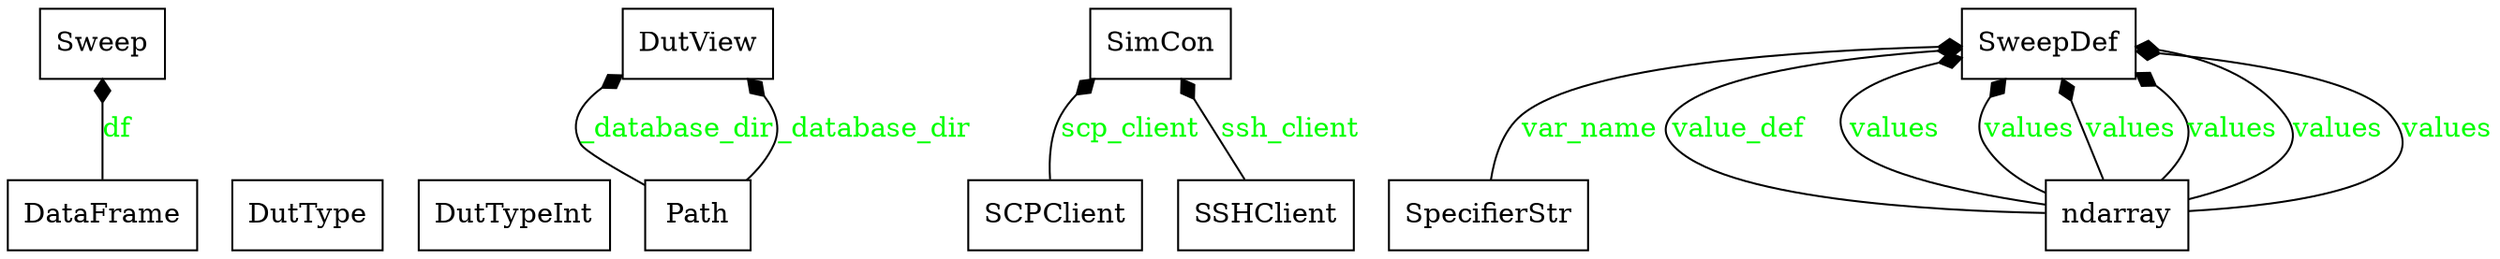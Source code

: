 digraph "classes_sim_con" {
rankdir=BT
charset="utf-8"
"DMT.core.data_frame.DataFrame" [color="black", fontcolor="black", label="DataFrame", shape="record", style="solid"];
"/home/mario/Documents/work/dmt/dmt/DMT_core_pkg/DMT/core/dut_type.py.DutType" [color="black", fontcolor="black", label="DutType", shape="record", style="solid"];
"/home/mario/Documents/work/dmt/dmt/DMT_core_pkg/DMT/core/dut_type.py.DutTypeInt" [color="black", fontcolor="black", label="DutTypeInt", shape="record", style="solid"];
"/home/mario/Documents/work/dmt/dmt/DMT_core_pkg/DMT/core/dut_view.py.DutView" [color="black", fontcolor="black", label="DutView", shape="record", style="solid"];
"pathlib.Path" [color="black", fontcolor="black", label="Path", shape="record", style="solid"];
"scp.SCPClient" [color="black", fontcolor="black", label="SCPClient", shape="record", style="solid"];
"paramiko.client.SSHClient" [color="black", fontcolor="black", label="SSHClient", shape="record", style="solid"];
"/home/mario/Documents/work/dmt/dmt/DMT_core_pkg/DMT/core/sim_con.py.SimCon" [color="black", fontcolor="black", label="SimCon", shape="record", style="solid"];
"DMT.core.naming.SpecifierStr" [color="black", fontcolor="black", label="SpecifierStr", shape="record", style="solid"];
"/home/mario/Documents/work/dmt/dmt/DMT_core_pkg/DMT/core/sweep.py.Sweep" [color="black", fontcolor="black", label="Sweep", shape="record", style="solid"];
"/home/mario/Documents/work/dmt/dmt/DMT_core_pkg/DMT/core/sweep.py.SweepDef" [color="black", fontcolor="black", label="SweepDef", shape="record", style="solid"];
".ndarray" [color="black", fontcolor="black", label="ndarray", shape="record", style="solid"];
".ndarray" [color="black", fontcolor="black", label="ndarray", shape="record", style="solid"];
".ndarray" [color="black", fontcolor="black", label="ndarray", shape="record", style="solid"];
".ndarray" [color="black", fontcolor="black", label="ndarray", shape="record", style="solid"];
".ndarray" [color="black", fontcolor="black", label="ndarray", shape="record", style="solid"];
".ndarray" [color="black", fontcolor="black", label="ndarray", shape="record", style="solid"];
".ndarray" [color="black", fontcolor="black", label="ndarray", shape="record", style="solid"];
".ndarray" -> "/home/mario/Documents/work/dmt/dmt/DMT_core_pkg/DMT/core/sweep.py.SweepDef" [arrowhead="diamond", arrowtail="none", fontcolor="green", label="value_def", style="solid"];
".ndarray" -> "/home/mario/Documents/work/dmt/dmt/DMT_core_pkg/DMT/core/sweep.py.SweepDef" [arrowhead="diamond", arrowtail="none", fontcolor="green", label="values", style="solid"];
".ndarray" -> "/home/mario/Documents/work/dmt/dmt/DMT_core_pkg/DMT/core/sweep.py.SweepDef" [arrowhead="diamond", arrowtail="none", fontcolor="green", label="values", style="solid"];
".ndarray" -> "/home/mario/Documents/work/dmt/dmt/DMT_core_pkg/DMT/core/sweep.py.SweepDef" [arrowhead="diamond", arrowtail="none", fontcolor="green", label="values", style="solid"];
".ndarray" -> "/home/mario/Documents/work/dmt/dmt/DMT_core_pkg/DMT/core/sweep.py.SweepDef" [arrowhead="diamond", arrowtail="none", fontcolor="green", label="values", style="solid"];
".ndarray" -> "/home/mario/Documents/work/dmt/dmt/DMT_core_pkg/DMT/core/sweep.py.SweepDef" [arrowhead="diamond", arrowtail="none", fontcolor="green", label="values", style="solid"];
".ndarray" -> "/home/mario/Documents/work/dmt/dmt/DMT_core_pkg/DMT/core/sweep.py.SweepDef" [arrowhead="diamond", arrowtail="none", fontcolor="green", label="values", style="solid"];
"DMT.core.data_frame.DataFrame" -> "/home/mario/Documents/work/dmt/dmt/DMT_core_pkg/DMT/core/sweep.py.Sweep" [arrowhead="diamond", arrowtail="none", fontcolor="green", label="df", style="solid"];
"DMT.core.naming.SpecifierStr" -> "/home/mario/Documents/work/dmt/dmt/DMT_core_pkg/DMT/core/sweep.py.SweepDef" [arrowhead="diamond", arrowtail="none", fontcolor="green", label="var_name", style="solid"];
"paramiko.client.SSHClient" -> "/home/mario/Documents/work/dmt/dmt/DMT_core_pkg/DMT/core/sim_con.py.SimCon" [arrowhead="diamond", arrowtail="none", fontcolor="green", label="ssh_client", style="solid"];
"pathlib.Path" -> "/home/mario/Documents/work/dmt/dmt/DMT_core_pkg/DMT/core/dut_view.py.DutView" [arrowhead="diamond", arrowtail="none", fontcolor="green", label="_database_dir", style="solid"];
"pathlib.Path" -> "/home/mario/Documents/work/dmt/dmt/DMT_core_pkg/DMT/core/dut_view.py.DutView" [arrowhead="diamond", arrowtail="none", fontcolor="green", label="_database_dir", style="solid"];
"scp.SCPClient" -> "/home/mario/Documents/work/dmt/dmt/DMT_core_pkg/DMT/core/sim_con.py.SimCon" [arrowhead="diamond", arrowtail="none", fontcolor="green", label="scp_client", style="solid"];
}
